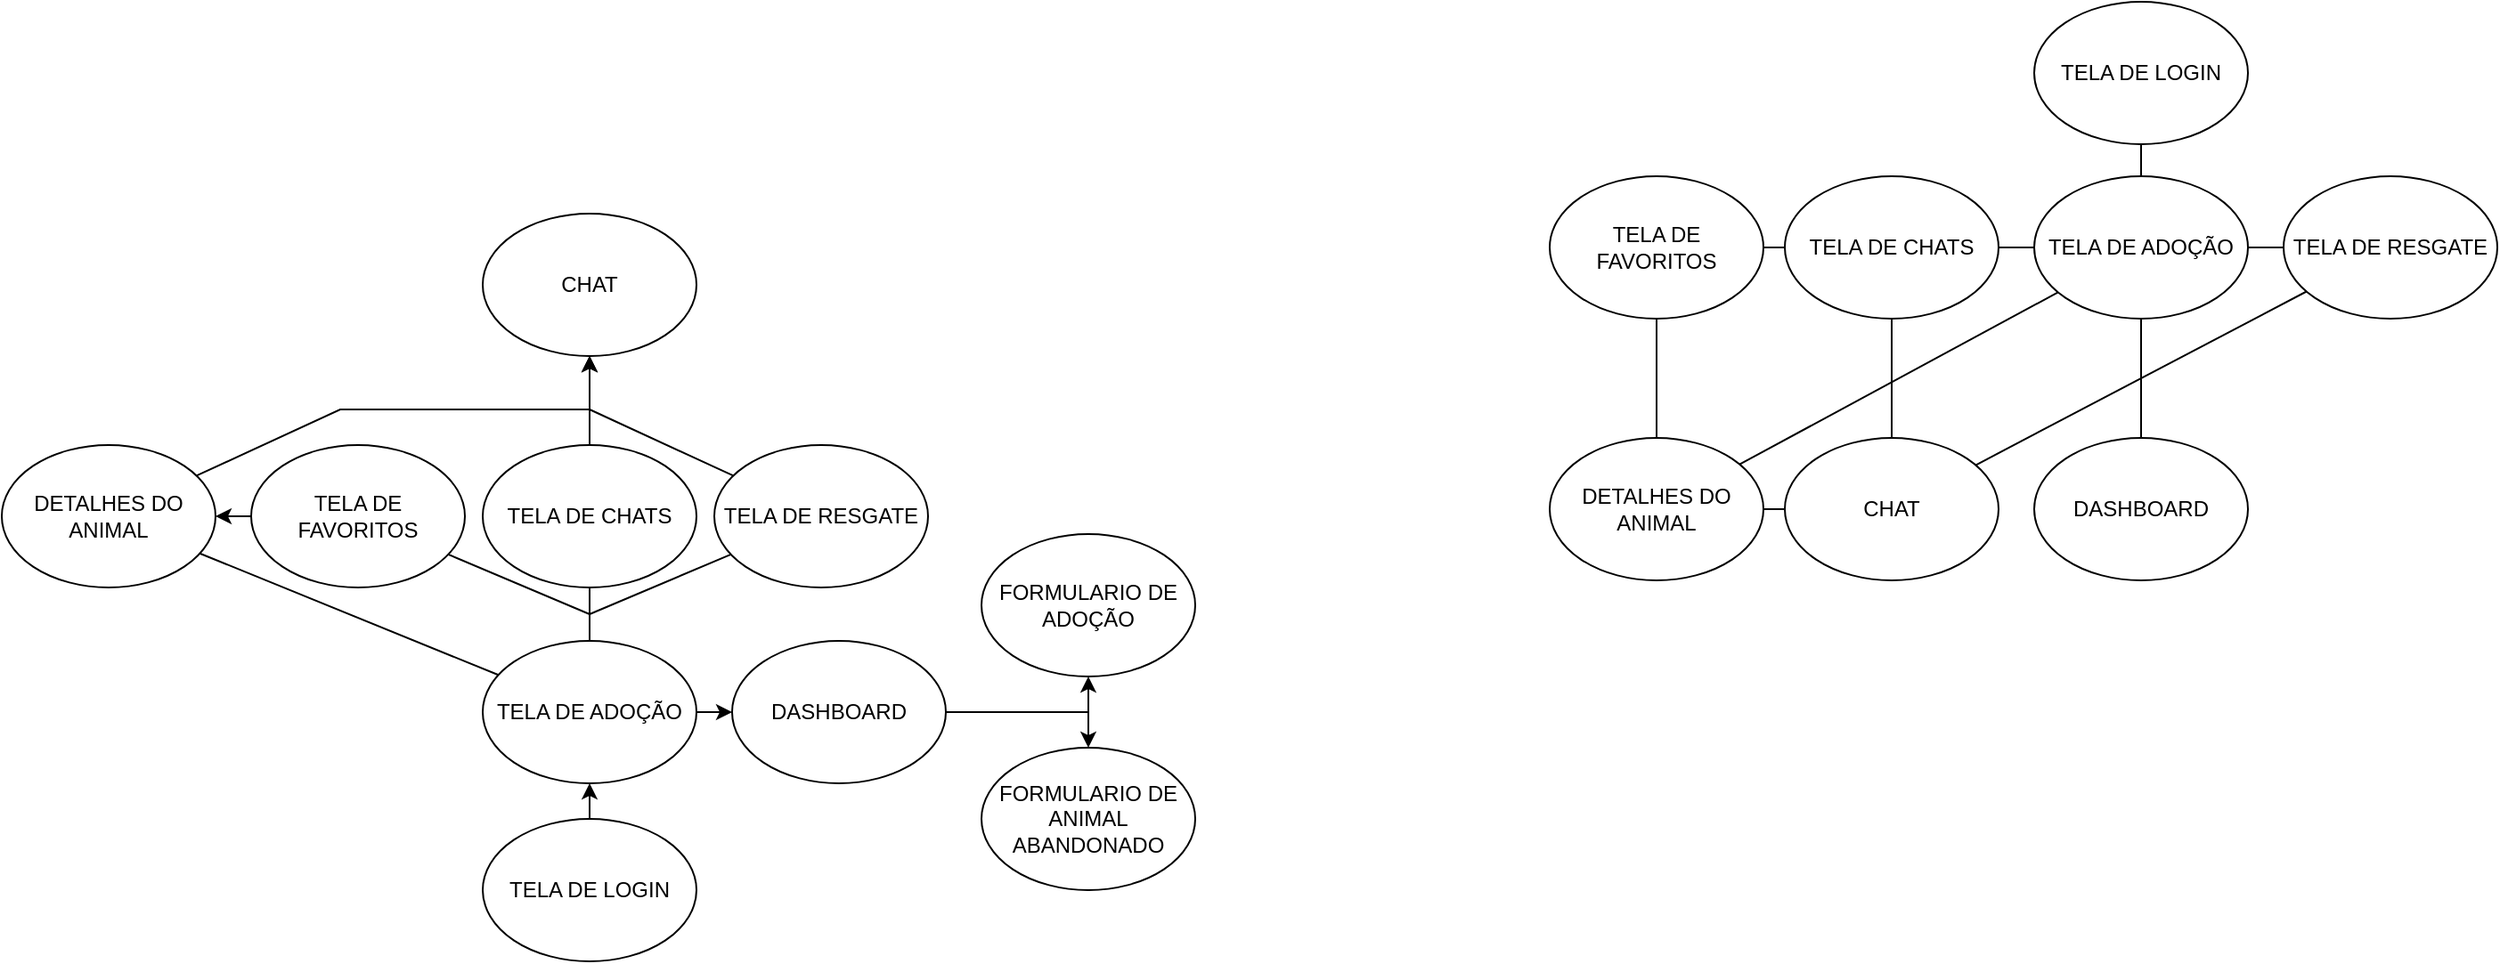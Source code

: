<mxfile version="24.8.4">
  <diagram name="Página-1" id="TADYXIwHsEOs3EMiwrYN">
    <mxGraphModel dx="1500" dy="975" grid="0" gridSize="10" guides="1" tooltips="1" connect="1" arrows="1" fold="1" page="0" pageScale="1" pageWidth="1169" pageHeight="1654" math="0" shadow="0">
      <root>
        <mxCell id="0" />
        <mxCell id="1" parent="0" />
        <mxCell id="gA5XVCeRnem1YT8hVIMz-1" value="TELA DE LOGIN" style="ellipse;whiteSpace=wrap;html=1;" parent="1" vertex="1">
          <mxGeometry x="123" y="282" width="120" height="80" as="geometry" />
        </mxCell>
        <mxCell id="gA5XVCeRnem1YT8hVIMz-3" value="TELA DE ADOÇÃO" style="ellipse;whiteSpace=wrap;html=1;" parent="1" vertex="1">
          <mxGeometry x="123" y="182" width="120" height="80" as="geometry" />
        </mxCell>
        <mxCell id="gA5XVCeRnem1YT8hVIMz-4" value="TELA DE RESGATE" style="ellipse;whiteSpace=wrap;html=1;" parent="1" vertex="1">
          <mxGeometry x="253" y="72" width="120" height="80" as="geometry" />
        </mxCell>
        <mxCell id="gA5XVCeRnem1YT8hVIMz-5" value="TELA DE FAVORITOS" style="ellipse;whiteSpace=wrap;html=1;" parent="1" vertex="1">
          <mxGeometry x="-7" y="72" width="120" height="80" as="geometry" />
        </mxCell>
        <mxCell id="gA5XVCeRnem1YT8hVIMz-6" value="TELA DE CHATS" style="ellipse;whiteSpace=wrap;html=1;" parent="1" vertex="1">
          <mxGeometry x="123" y="72" width="120" height="80" as="geometry" />
        </mxCell>
        <mxCell id="gA5XVCeRnem1YT8hVIMz-7" value="DASHBOARD" style="ellipse;whiteSpace=wrap;html=1;" parent="1" vertex="1">
          <mxGeometry x="263" y="182" width="120" height="80" as="geometry" />
        </mxCell>
        <mxCell id="gA5XVCeRnem1YT8hVIMz-18" value="" style="endArrow=classic;html=1;rounded=0;" parent="1" source="gA5XVCeRnem1YT8hVIMz-3" target="gA5XVCeRnem1YT8hVIMz-7" edge="1">
          <mxGeometry width="50" height="50" relative="1" as="geometry">
            <mxPoint x="273" y="272" as="sourcePoint" />
            <mxPoint x="323" y="222" as="targetPoint" />
          </mxGeometry>
        </mxCell>
        <mxCell id="gA5XVCeRnem1YT8hVIMz-20" value="" style="endArrow=classic;html=1;rounded=0;" parent="1" source="gA5XVCeRnem1YT8hVIMz-1" target="gA5XVCeRnem1YT8hVIMz-3" edge="1">
          <mxGeometry width="50" height="50" relative="1" as="geometry">
            <mxPoint x="273" y="272" as="sourcePoint" />
            <mxPoint x="323" y="222" as="targetPoint" />
          </mxGeometry>
        </mxCell>
        <mxCell id="gA5XVCeRnem1YT8hVIMz-24" value="CHAT" style="ellipse;whiteSpace=wrap;html=1;" parent="1" vertex="1">
          <mxGeometry x="123" y="-58" width="120" height="80" as="geometry" />
        </mxCell>
        <mxCell id="gA5XVCeRnem1YT8hVIMz-25" value="" style="endArrow=classic;html=1;rounded=0;" parent="1" source="gA5XVCeRnem1YT8hVIMz-6" target="gA5XVCeRnem1YT8hVIMz-24" edge="1">
          <mxGeometry width="50" height="50" relative="1" as="geometry">
            <mxPoint x="273" y="272" as="sourcePoint" />
            <mxPoint x="323" y="222" as="targetPoint" />
          </mxGeometry>
        </mxCell>
        <mxCell id="gA5XVCeRnem1YT8hVIMz-26" value="DETALHES DO ANIMAL" style="ellipse;whiteSpace=wrap;html=1;" parent="1" vertex="1">
          <mxGeometry x="-147" y="72" width="120" height="80" as="geometry" />
        </mxCell>
        <mxCell id="gA5XVCeRnem1YT8hVIMz-27" value="" style="endArrow=classic;html=1;rounded=0;" parent="1" source="gA5XVCeRnem1YT8hVIMz-26" target="gA5XVCeRnem1YT8hVIMz-24" edge="1">
          <mxGeometry width="50" height="50" relative="1" as="geometry">
            <mxPoint x="273" y="272" as="sourcePoint" />
            <mxPoint x="323" y="222" as="targetPoint" />
            <Array as="points">
              <mxPoint x="43" y="52" />
              <mxPoint x="183" y="52" />
            </Array>
          </mxGeometry>
        </mxCell>
        <mxCell id="gA5XVCeRnem1YT8hVIMz-30" value="" style="endArrow=classic;html=1;rounded=0;" parent="1" source="gA5XVCeRnem1YT8hVIMz-5" target="gA5XVCeRnem1YT8hVIMz-26" edge="1">
          <mxGeometry width="50" height="50" relative="1" as="geometry">
            <mxPoint x="223" y="272" as="sourcePoint" />
            <mxPoint x="273" y="222" as="targetPoint" />
          </mxGeometry>
        </mxCell>
        <mxCell id="gA5XVCeRnem1YT8hVIMz-31" value="" style="endArrow=classic;html=1;rounded=0;" parent="1" source="gA5XVCeRnem1YT8hVIMz-4" target="gA5XVCeRnem1YT8hVIMz-24" edge="1">
          <mxGeometry width="50" height="50" relative="1" as="geometry">
            <mxPoint x="223" y="272" as="sourcePoint" />
            <mxPoint x="273" y="222" as="targetPoint" />
            <Array as="points">
              <mxPoint x="183" y="52" />
            </Array>
          </mxGeometry>
        </mxCell>
        <mxCell id="gA5XVCeRnem1YT8hVIMz-32" value="FORMULARIO DE ADOÇÃO" style="ellipse;whiteSpace=wrap;html=1;" parent="1" vertex="1">
          <mxGeometry x="403" y="122" width="120" height="80" as="geometry" />
        </mxCell>
        <mxCell id="gA5XVCeRnem1YT8hVIMz-33" value="" style="endArrow=classic;html=1;rounded=0;" parent="1" source="gA5XVCeRnem1YT8hVIMz-7" target="gA5XVCeRnem1YT8hVIMz-32" edge="1">
          <mxGeometry width="50" height="50" relative="1" as="geometry">
            <mxPoint x="163" y="252" as="sourcePoint" />
            <mxPoint x="213" y="202" as="targetPoint" />
            <Array as="points">
              <mxPoint x="463" y="222" />
            </Array>
          </mxGeometry>
        </mxCell>
        <mxCell id="gA5XVCeRnem1YT8hVIMz-34" value="FORMULARIO DE ANIMAL ABANDONADO" style="ellipse;whiteSpace=wrap;html=1;" parent="1" vertex="1">
          <mxGeometry x="403" y="242" width="120" height="80" as="geometry" />
        </mxCell>
        <mxCell id="gA5XVCeRnem1YT8hVIMz-35" value="" style="endArrow=classic;html=1;rounded=0;" parent="1" source="gA5XVCeRnem1YT8hVIMz-7" target="gA5XVCeRnem1YT8hVIMz-34" edge="1">
          <mxGeometry width="50" height="50" relative="1" as="geometry">
            <mxPoint x="163" y="252" as="sourcePoint" />
            <mxPoint x="213" y="202" as="targetPoint" />
            <Array as="points">
              <mxPoint x="463" y="222" />
            </Array>
          </mxGeometry>
        </mxCell>
        <mxCell id="gA5XVCeRnem1YT8hVIMz-38" value="" style="endArrow=none;html=1;rounded=0;" parent="1" source="gA5XVCeRnem1YT8hVIMz-3" target="gA5XVCeRnem1YT8hVIMz-6" edge="1">
          <mxGeometry width="50" height="50" relative="1" as="geometry">
            <mxPoint x="148" y="131" as="sourcePoint" />
            <mxPoint x="198" y="81" as="targetPoint" />
          </mxGeometry>
        </mxCell>
        <mxCell id="gA5XVCeRnem1YT8hVIMz-39" value="" style="endArrow=none;html=1;rounded=0;" parent="1" source="gA5XVCeRnem1YT8hVIMz-5" edge="1">
          <mxGeometry width="50" height="50" relative="1" as="geometry">
            <mxPoint x="148" y="131" as="sourcePoint" />
            <mxPoint x="183" y="167" as="targetPoint" />
          </mxGeometry>
        </mxCell>
        <mxCell id="gA5XVCeRnem1YT8hVIMz-40" value="" style="endArrow=none;html=1;rounded=0;" parent="1" target="gA5XVCeRnem1YT8hVIMz-4" edge="1">
          <mxGeometry width="50" height="50" relative="1" as="geometry">
            <mxPoint x="183" y="167" as="sourcePoint" />
            <mxPoint x="198" y="81" as="targetPoint" />
          </mxGeometry>
        </mxCell>
        <mxCell id="gA5XVCeRnem1YT8hVIMz-41" value="" style="endArrow=none;html=1;rounded=0;" parent="1" source="gA5XVCeRnem1YT8hVIMz-3" target="gA5XVCeRnem1YT8hVIMz-26" edge="1">
          <mxGeometry width="50" height="50" relative="1" as="geometry">
            <mxPoint x="148" y="131" as="sourcePoint" />
            <mxPoint x="198" y="81" as="targetPoint" />
          </mxGeometry>
        </mxCell>
        <mxCell id="EJeOnNx3MZ2r32lLNY44-2" value="TELA DE LOGIN" style="ellipse;whiteSpace=wrap;html=1;" vertex="1" parent="1">
          <mxGeometry x="994" y="-177" width="120" height="80" as="geometry" />
        </mxCell>
        <mxCell id="EJeOnNx3MZ2r32lLNY44-6" value="TELA DE ADOÇÃO" style="ellipse;whiteSpace=wrap;html=1;" vertex="1" parent="1">
          <mxGeometry x="994" y="-79" width="120" height="80" as="geometry" />
        </mxCell>
        <mxCell id="EJeOnNx3MZ2r32lLNY44-7" value="TELA DE CHATS" style="ellipse;whiteSpace=wrap;html=1;" vertex="1" parent="1">
          <mxGeometry x="854" y="-79" width="120" height="80" as="geometry" />
        </mxCell>
        <mxCell id="EJeOnNx3MZ2r32lLNY44-8" value="TELA DE RESGATE" style="ellipse;whiteSpace=wrap;html=1;" vertex="1" parent="1">
          <mxGeometry x="1134" y="-79" width="120" height="80" as="geometry" />
        </mxCell>
        <mxCell id="EJeOnNx3MZ2r32lLNY44-9" value="TELA DE FAVORITOS" style="ellipse;whiteSpace=wrap;html=1;" vertex="1" parent="1">
          <mxGeometry x="722" y="-79" width="120" height="80" as="geometry" />
        </mxCell>
        <mxCell id="EJeOnNx3MZ2r32lLNY44-10" value="" style="endArrow=none;html=1;rounded=0;" edge="1" parent="1" source="EJeOnNx3MZ2r32lLNY44-2" target="EJeOnNx3MZ2r32lLNY44-6">
          <mxGeometry width="50" height="50" relative="1" as="geometry">
            <mxPoint x="453" y="33" as="sourcePoint" />
            <mxPoint x="503" y="-17" as="targetPoint" />
          </mxGeometry>
        </mxCell>
        <mxCell id="EJeOnNx3MZ2r32lLNY44-11" value="" style="endArrow=none;html=1;rounded=0;" edge="1" parent="1" source="EJeOnNx3MZ2r32lLNY44-6" target="EJeOnNx3MZ2r32lLNY44-7">
          <mxGeometry width="50" height="50" relative="1" as="geometry">
            <mxPoint x="453" y="33" as="sourcePoint" />
            <mxPoint x="909" y="-25" as="targetPoint" />
          </mxGeometry>
        </mxCell>
        <mxCell id="EJeOnNx3MZ2r32lLNY44-12" value="" style="endArrow=none;html=1;rounded=0;" edge="1" parent="1" source="EJeOnNx3MZ2r32lLNY44-9" target="EJeOnNx3MZ2r32lLNY44-7">
          <mxGeometry width="50" height="50" relative="1" as="geometry">
            <mxPoint x="565.0" y="-37" as="sourcePoint" />
            <mxPoint x="577.0" y="-37" as="targetPoint" />
          </mxGeometry>
        </mxCell>
        <mxCell id="EJeOnNx3MZ2r32lLNY44-13" value="" style="endArrow=none;html=1;rounded=0;" edge="1" parent="1" source="EJeOnNx3MZ2r32lLNY44-8" target="EJeOnNx3MZ2r32lLNY44-6">
          <mxGeometry width="50" height="50" relative="1" as="geometry">
            <mxPoint x="453" y="33" as="sourcePoint" />
            <mxPoint x="503" y="-17" as="targetPoint" />
          </mxGeometry>
        </mxCell>
        <mxCell id="EJeOnNx3MZ2r32lLNY44-14" value="DETALHES DO ANIMAL" style="ellipse;whiteSpace=wrap;html=1;" vertex="1" parent="1">
          <mxGeometry x="722" y="68" width="120" height="80" as="geometry" />
        </mxCell>
        <mxCell id="EJeOnNx3MZ2r32lLNY44-15" value="" style="endArrow=none;html=1;rounded=0;" edge="1" parent="1" source="EJeOnNx3MZ2r32lLNY44-14" target="EJeOnNx3MZ2r32lLNY44-9">
          <mxGeometry width="50" height="50" relative="1" as="geometry">
            <mxPoint x="543" y="188" as="sourcePoint" />
            <mxPoint x="593" y="138" as="targetPoint" />
          </mxGeometry>
        </mxCell>
        <mxCell id="EJeOnNx3MZ2r32lLNY44-16" value="CHAT" style="ellipse;whiteSpace=wrap;html=1;" vertex="1" parent="1">
          <mxGeometry x="854" y="68" width="120" height="80" as="geometry" />
        </mxCell>
        <mxCell id="EJeOnNx3MZ2r32lLNY44-18" value="" style="endArrow=none;html=1;rounded=0;" edge="1" parent="1" source="EJeOnNx3MZ2r32lLNY44-14" target="EJeOnNx3MZ2r32lLNY44-6">
          <mxGeometry width="50" height="50" relative="1" as="geometry">
            <mxPoint x="543" y="188" as="sourcePoint" />
            <mxPoint x="593" y="138" as="targetPoint" />
          </mxGeometry>
        </mxCell>
        <mxCell id="EJeOnNx3MZ2r32lLNY44-19" value="" style="endArrow=none;html=1;rounded=0;" edge="1" parent="1" source="EJeOnNx3MZ2r32lLNY44-14" target="EJeOnNx3MZ2r32lLNY44-16">
          <mxGeometry width="50" height="50" relative="1" as="geometry">
            <mxPoint x="543" y="188" as="sourcePoint" />
            <mxPoint x="593" y="138" as="targetPoint" />
          </mxGeometry>
        </mxCell>
        <mxCell id="EJeOnNx3MZ2r32lLNY44-20" value="" style="endArrow=none;html=1;rounded=0;" edge="1" parent="1" source="EJeOnNx3MZ2r32lLNY44-16" target="EJeOnNx3MZ2r32lLNY44-7">
          <mxGeometry width="50" height="50" relative="1" as="geometry">
            <mxPoint x="543" y="188" as="sourcePoint" />
            <mxPoint x="593" y="138" as="targetPoint" />
          </mxGeometry>
        </mxCell>
        <mxCell id="EJeOnNx3MZ2r32lLNY44-21" value="" style="endArrow=none;html=1;rounded=0;" edge="1" parent="1" source="EJeOnNx3MZ2r32lLNY44-16" target="EJeOnNx3MZ2r32lLNY44-8">
          <mxGeometry width="50" height="50" relative="1" as="geometry">
            <mxPoint x="543" y="188" as="sourcePoint" />
            <mxPoint x="593" y="138" as="targetPoint" />
          </mxGeometry>
        </mxCell>
        <mxCell id="EJeOnNx3MZ2r32lLNY44-22" value="DASHBOARD" style="ellipse;whiteSpace=wrap;html=1;" vertex="1" parent="1">
          <mxGeometry x="994" y="68" width="120" height="80" as="geometry" />
        </mxCell>
        <mxCell id="EJeOnNx3MZ2r32lLNY44-23" value="" style="endArrow=none;html=1;rounded=0;" edge="1" parent="1" source="EJeOnNx3MZ2r32lLNY44-22" target="EJeOnNx3MZ2r32lLNY44-6">
          <mxGeometry width="50" height="50" relative="1" as="geometry">
            <mxPoint x="746" y="34" as="sourcePoint" />
            <mxPoint x="796" y="-16" as="targetPoint" />
          </mxGeometry>
        </mxCell>
      </root>
    </mxGraphModel>
  </diagram>
</mxfile>
